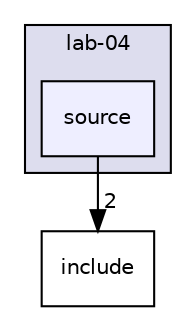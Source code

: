 digraph "labs/lab-04/source" {
  bgcolor=transparent;
  compound=true
  node [ fontsize="10", fontname="Helvetica"];
  edge [ labelfontsize="10", labelfontname="Helvetica"];
  subgraph clusterdir_cbe393866d1784931ce96f16603ce05d {
    graph [ bgcolor="#ddddee", pencolor="black", label="lab-04" fontname="Helvetica", fontsize="10", URL="dir_cbe393866d1784931ce96f16603ce05d.html"]
  dir_a9f29f7c5c1ca187ce9dd194c7f45313 [shape=box, label="source", style="filled", fillcolor="#eeeeff", pencolor="black", URL="dir_a9f29f7c5c1ca187ce9dd194c7f45313.html"];
  }
  dir_c5633c73d438e18f94d4398b6e5d9df0 [shape=box label="include" URL="dir_c5633c73d438e18f94d4398b6e5d9df0.html"];
  dir_a9f29f7c5c1ca187ce9dd194c7f45313->dir_c5633c73d438e18f94d4398b6e5d9df0 [headlabel="2", labeldistance=1.5 headhref="dir_000008_000011.html"];
}
